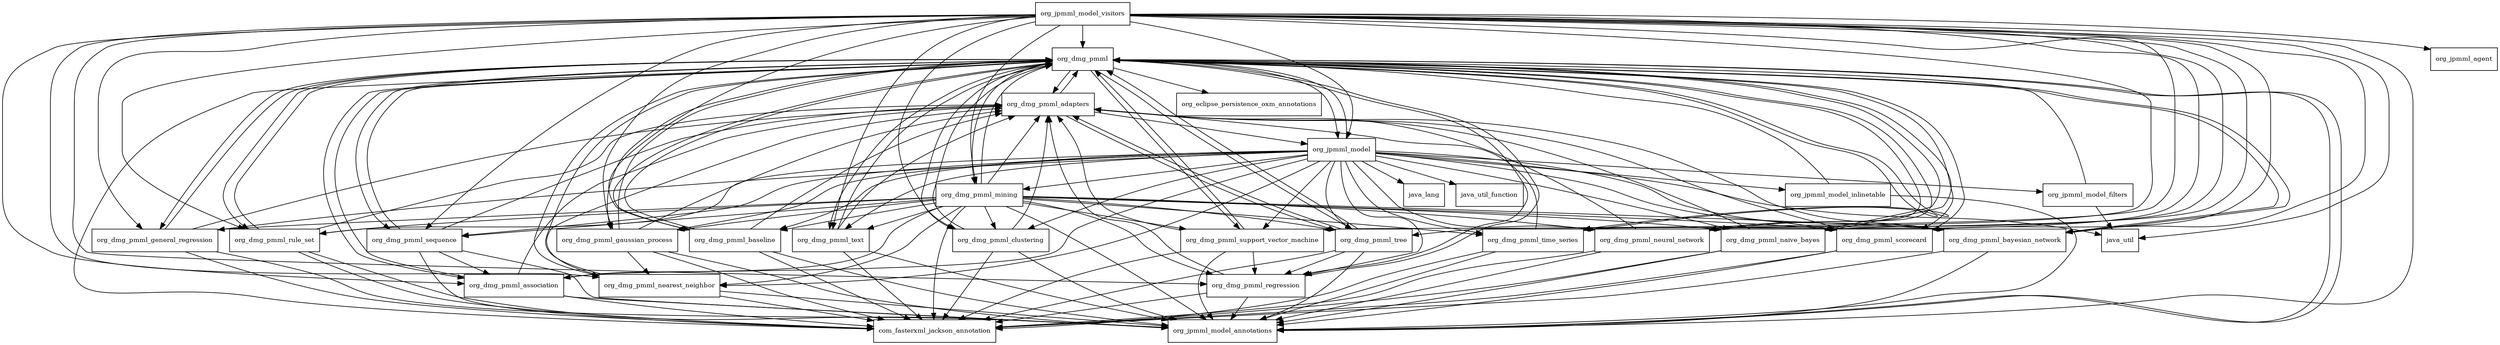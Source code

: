 digraph pmml_model_1_4_11_package_dependencies {
  node [shape = box, fontsize=10.0];
  org_dmg_pmml -> com_fasterxml_jackson_annotation;
  org_dmg_pmml -> org_dmg_pmml_adapters;
  org_dmg_pmml -> org_dmg_pmml_association;
  org_dmg_pmml -> org_dmg_pmml_baseline;
  org_dmg_pmml -> org_dmg_pmml_bayesian_network;
  org_dmg_pmml -> org_dmg_pmml_clustering;
  org_dmg_pmml -> org_dmg_pmml_gaussian_process;
  org_dmg_pmml -> org_dmg_pmml_general_regression;
  org_dmg_pmml -> org_dmg_pmml_mining;
  org_dmg_pmml -> org_dmg_pmml_naive_bayes;
  org_dmg_pmml -> org_dmg_pmml_nearest_neighbor;
  org_dmg_pmml -> org_dmg_pmml_neural_network;
  org_dmg_pmml -> org_dmg_pmml_regression;
  org_dmg_pmml -> org_dmg_pmml_rule_set;
  org_dmg_pmml -> org_dmg_pmml_scorecard;
  org_dmg_pmml -> org_dmg_pmml_sequence;
  org_dmg_pmml -> org_dmg_pmml_support_vector_machine;
  org_dmg_pmml -> org_dmg_pmml_text;
  org_dmg_pmml -> org_dmg_pmml_time_series;
  org_dmg_pmml -> org_dmg_pmml_tree;
  org_dmg_pmml -> org_eclipse_persistence_oxm_annotations;
  org_dmg_pmml -> org_jpmml_model;
  org_dmg_pmml -> org_jpmml_model_annotations;
  org_dmg_pmml_adapters -> org_dmg_pmml;
  org_dmg_pmml_adapters -> org_dmg_pmml_tree;
  org_dmg_pmml_adapters -> org_jpmml_model;
  org_dmg_pmml_association -> com_fasterxml_jackson_annotation;
  org_dmg_pmml_association -> org_dmg_pmml;
  org_dmg_pmml_association -> org_dmg_pmml_adapters;
  org_dmg_pmml_association -> org_jpmml_model_annotations;
  org_dmg_pmml_baseline -> com_fasterxml_jackson_annotation;
  org_dmg_pmml_baseline -> org_dmg_pmml;
  org_dmg_pmml_baseline -> org_dmg_pmml_adapters;
  org_dmg_pmml_baseline -> org_jpmml_model_annotations;
  org_dmg_pmml_bayesian_network -> com_fasterxml_jackson_annotation;
  org_dmg_pmml_bayesian_network -> org_dmg_pmml;
  org_dmg_pmml_bayesian_network -> org_dmg_pmml_adapters;
  org_dmg_pmml_bayesian_network -> org_jpmml_model_annotations;
  org_dmg_pmml_clustering -> com_fasterxml_jackson_annotation;
  org_dmg_pmml_clustering -> org_dmg_pmml;
  org_dmg_pmml_clustering -> org_dmg_pmml_adapters;
  org_dmg_pmml_clustering -> org_jpmml_model_annotations;
  org_dmg_pmml_gaussian_process -> com_fasterxml_jackson_annotation;
  org_dmg_pmml_gaussian_process -> org_dmg_pmml;
  org_dmg_pmml_gaussian_process -> org_dmg_pmml_adapters;
  org_dmg_pmml_gaussian_process -> org_dmg_pmml_nearest_neighbor;
  org_dmg_pmml_gaussian_process -> org_jpmml_model_annotations;
  org_dmg_pmml_general_regression -> com_fasterxml_jackson_annotation;
  org_dmg_pmml_general_regression -> org_dmg_pmml;
  org_dmg_pmml_general_regression -> org_dmg_pmml_adapters;
  org_dmg_pmml_general_regression -> org_jpmml_model_annotations;
  org_dmg_pmml_mining -> com_fasterxml_jackson_annotation;
  org_dmg_pmml_mining -> org_dmg_pmml;
  org_dmg_pmml_mining -> org_dmg_pmml_adapters;
  org_dmg_pmml_mining -> org_dmg_pmml_association;
  org_dmg_pmml_mining -> org_dmg_pmml_baseline;
  org_dmg_pmml_mining -> org_dmg_pmml_bayesian_network;
  org_dmg_pmml_mining -> org_dmg_pmml_clustering;
  org_dmg_pmml_mining -> org_dmg_pmml_gaussian_process;
  org_dmg_pmml_mining -> org_dmg_pmml_general_regression;
  org_dmg_pmml_mining -> org_dmg_pmml_naive_bayes;
  org_dmg_pmml_mining -> org_dmg_pmml_nearest_neighbor;
  org_dmg_pmml_mining -> org_dmg_pmml_neural_network;
  org_dmg_pmml_mining -> org_dmg_pmml_regression;
  org_dmg_pmml_mining -> org_dmg_pmml_rule_set;
  org_dmg_pmml_mining -> org_dmg_pmml_scorecard;
  org_dmg_pmml_mining -> org_dmg_pmml_sequence;
  org_dmg_pmml_mining -> org_dmg_pmml_support_vector_machine;
  org_dmg_pmml_mining -> org_dmg_pmml_text;
  org_dmg_pmml_mining -> org_dmg_pmml_time_series;
  org_dmg_pmml_mining -> org_dmg_pmml_tree;
  org_dmg_pmml_mining -> org_jpmml_model_annotations;
  org_dmg_pmml_naive_bayes -> com_fasterxml_jackson_annotation;
  org_dmg_pmml_naive_bayes -> org_dmg_pmml;
  org_dmg_pmml_naive_bayes -> org_dmg_pmml_adapters;
  org_dmg_pmml_naive_bayes -> org_jpmml_model_annotations;
  org_dmg_pmml_nearest_neighbor -> com_fasterxml_jackson_annotation;
  org_dmg_pmml_nearest_neighbor -> org_dmg_pmml;
  org_dmg_pmml_nearest_neighbor -> org_dmg_pmml_adapters;
  org_dmg_pmml_nearest_neighbor -> org_jpmml_model_annotations;
  org_dmg_pmml_neural_network -> com_fasterxml_jackson_annotation;
  org_dmg_pmml_neural_network -> org_dmg_pmml;
  org_dmg_pmml_neural_network -> org_dmg_pmml_adapters;
  org_dmg_pmml_neural_network -> org_jpmml_model_annotations;
  org_dmg_pmml_regression -> com_fasterxml_jackson_annotation;
  org_dmg_pmml_regression -> org_dmg_pmml;
  org_dmg_pmml_regression -> org_dmg_pmml_adapters;
  org_dmg_pmml_regression -> org_jpmml_model_annotations;
  org_dmg_pmml_rule_set -> com_fasterxml_jackson_annotation;
  org_dmg_pmml_rule_set -> org_dmg_pmml;
  org_dmg_pmml_rule_set -> org_dmg_pmml_adapters;
  org_dmg_pmml_rule_set -> org_jpmml_model_annotations;
  org_dmg_pmml_scorecard -> com_fasterxml_jackson_annotation;
  org_dmg_pmml_scorecard -> org_dmg_pmml;
  org_dmg_pmml_scorecard -> org_dmg_pmml_adapters;
  org_dmg_pmml_scorecard -> org_jpmml_model_annotations;
  org_dmg_pmml_sequence -> com_fasterxml_jackson_annotation;
  org_dmg_pmml_sequence -> org_dmg_pmml;
  org_dmg_pmml_sequence -> org_dmg_pmml_adapters;
  org_dmg_pmml_sequence -> org_dmg_pmml_association;
  org_dmg_pmml_sequence -> org_jpmml_model_annotations;
  org_dmg_pmml_support_vector_machine -> com_fasterxml_jackson_annotation;
  org_dmg_pmml_support_vector_machine -> org_dmg_pmml;
  org_dmg_pmml_support_vector_machine -> org_dmg_pmml_adapters;
  org_dmg_pmml_support_vector_machine -> org_dmg_pmml_regression;
  org_dmg_pmml_support_vector_machine -> org_jpmml_model_annotations;
  org_dmg_pmml_text -> com_fasterxml_jackson_annotation;
  org_dmg_pmml_text -> org_dmg_pmml;
  org_dmg_pmml_text -> org_dmg_pmml_adapters;
  org_dmg_pmml_text -> org_jpmml_model_annotations;
  org_dmg_pmml_time_series -> com_fasterxml_jackson_annotation;
  org_dmg_pmml_time_series -> org_dmg_pmml;
  org_dmg_pmml_time_series -> org_dmg_pmml_adapters;
  org_dmg_pmml_time_series -> org_jpmml_model_annotations;
  org_dmg_pmml_tree -> com_fasterxml_jackson_annotation;
  org_dmg_pmml_tree -> org_dmg_pmml;
  org_dmg_pmml_tree -> org_dmg_pmml_adapters;
  org_dmg_pmml_tree -> org_dmg_pmml_regression;
  org_dmg_pmml_tree -> org_jpmml_model_annotations;
  org_jpmml_model -> java_lang;
  org_jpmml_model -> java_util;
  org_jpmml_model -> java_util_function;
  org_jpmml_model -> org_dmg_pmml;
  org_jpmml_model -> org_dmg_pmml_association;
  org_jpmml_model -> org_dmg_pmml_baseline;
  org_jpmml_model -> org_dmg_pmml_bayesian_network;
  org_jpmml_model -> org_dmg_pmml_clustering;
  org_jpmml_model -> org_dmg_pmml_gaussian_process;
  org_jpmml_model -> org_dmg_pmml_general_regression;
  org_jpmml_model -> org_dmg_pmml_mining;
  org_jpmml_model -> org_dmg_pmml_naive_bayes;
  org_jpmml_model -> org_dmg_pmml_nearest_neighbor;
  org_jpmml_model -> org_dmg_pmml_neural_network;
  org_jpmml_model -> org_dmg_pmml_regression;
  org_jpmml_model -> org_dmg_pmml_rule_set;
  org_jpmml_model -> org_dmg_pmml_scorecard;
  org_jpmml_model -> org_dmg_pmml_sequence;
  org_jpmml_model -> org_dmg_pmml_support_vector_machine;
  org_jpmml_model -> org_dmg_pmml_text;
  org_jpmml_model -> org_dmg_pmml_time_series;
  org_jpmml_model -> org_dmg_pmml_tree;
  org_jpmml_model -> org_jpmml_model_filters;
  org_jpmml_model -> org_jpmml_model_inlinetable;
  org_jpmml_model_annotations -> org_dmg_pmml;
  org_jpmml_model_filters -> java_util;
  org_jpmml_model_filters -> org_dmg_pmml;
  org_jpmml_model_inlinetable -> org_dmg_pmml;
  org_jpmml_model_inlinetable -> org_jpmml_model_annotations;
  org_jpmml_model_visitors -> java_util;
  org_jpmml_model_visitors -> org_dmg_pmml;
  org_jpmml_model_visitors -> org_dmg_pmml_association;
  org_jpmml_model_visitors -> org_dmg_pmml_baseline;
  org_jpmml_model_visitors -> org_dmg_pmml_bayesian_network;
  org_jpmml_model_visitors -> org_dmg_pmml_clustering;
  org_jpmml_model_visitors -> org_dmg_pmml_gaussian_process;
  org_jpmml_model_visitors -> org_dmg_pmml_general_regression;
  org_jpmml_model_visitors -> org_dmg_pmml_mining;
  org_jpmml_model_visitors -> org_dmg_pmml_naive_bayes;
  org_jpmml_model_visitors -> org_dmg_pmml_nearest_neighbor;
  org_jpmml_model_visitors -> org_dmg_pmml_neural_network;
  org_jpmml_model_visitors -> org_dmg_pmml_regression;
  org_jpmml_model_visitors -> org_dmg_pmml_rule_set;
  org_jpmml_model_visitors -> org_dmg_pmml_scorecard;
  org_jpmml_model_visitors -> org_dmg_pmml_sequence;
  org_jpmml_model_visitors -> org_dmg_pmml_support_vector_machine;
  org_jpmml_model_visitors -> org_dmg_pmml_text;
  org_jpmml_model_visitors -> org_dmg_pmml_time_series;
  org_jpmml_model_visitors -> org_dmg_pmml_tree;
  org_jpmml_model_visitors -> org_jpmml_agent;
  org_jpmml_model_visitors -> org_jpmml_model;
  org_jpmml_model_visitors -> org_jpmml_model_annotations;
}
